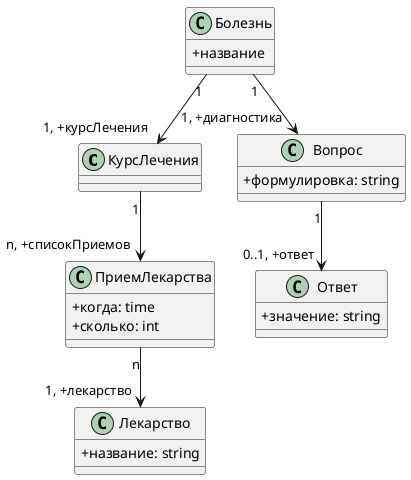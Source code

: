 @startuml base
skinparam classAttributeIconSize 0


class КурсЛечения {

}

class ПриемЛекарства {
    + когда: time
    + сколько: int
}
КурсЛечения "1" --> "n, +списокПриемов" ПриемЛекарства

class Лекарство {
    + название: string
}
ПриемЛекарства "n" --> "1, +лекарство" Лекарство

class Болезнь {
    + название
}
Болезнь "1" --> "1, +курсЛечения" КурсЛечения
Болезнь "1" --> "1, +диагностика" Вопрос

class Вопрос {
    + формулировка: string
}

class Ответ {
    + значение: string
}
Вопрос "1" --> "0..1, +ответ" Ответ

@enduml